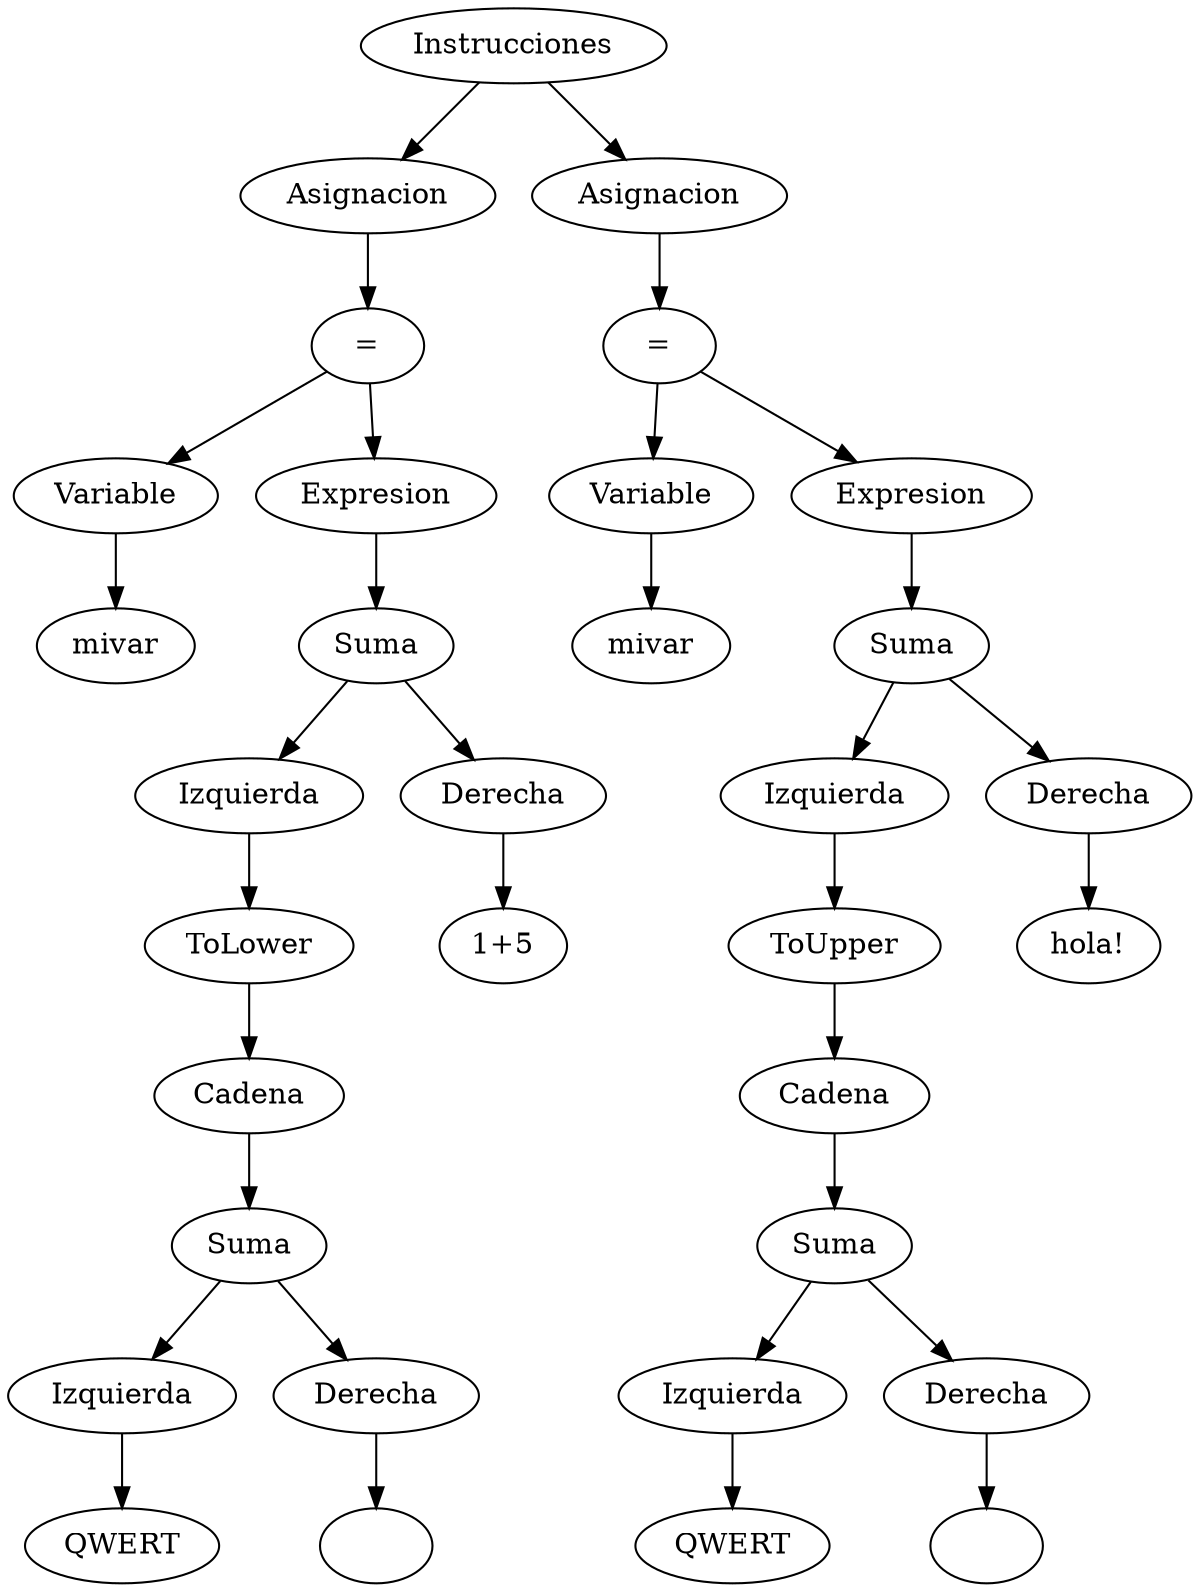 digraph AST {
node [shape=ellipse];
rankdir=TB;
node0[label="Instrucciones"];
node0->node29
node29[label="Asignacion"];
node29igual[label="="];
node291[label="Variable"];
node291 -> node29hijo0
node29hijo0[label="mivar"];
node292[label="Expresion"];
node292 -> node231
node231[label="Suma"];
node231derecha[label="Izquierda"];
node231derecha -> node211
node211[label="ToLower"];
node211cadena[label="Cadena"];
node211cadena -> node226
node226[label="Suma"];
node226derecha[label="Izquierda"];
node226derecha -> node226hijo0
node226hijo0[label="QWERT"];
node226izquierda[label="Derecha"];
node226izquierda -> node226hijo1
node226hijo1[label=" "];
node226 -> node226derecha;
node226 -> node226izquierda;
node211->node211cadena;
node231izquierda[label="Derecha"];
node231izquierda -> node231hijo0
node231hijo0[label="1+5"];
node231 -> node231derecha;
node231 -> node231izquierda;
node29igual->node291;
node29igual->node292;
node29->node29igual;
node0->node39
node39[label="Asignacion"];
node39igual[label="="];
node391[label="Variable"];
node391 -> node39hijo0
node39hijo0[label="mivar"];
node392[label="Expresion"];
node392 -> node331
node331[label="Suma"];
node331derecha[label="Izquierda"];
node331derecha -> node311
node311[label="ToUpper"];
node311cadena[label="Cadena"];
node311cadena -> node326
node326[label="Suma"];
node326derecha[label="Izquierda"];
node326derecha -> node326hijo0
node326hijo0[label="QWERT"];
node326izquierda[label="Derecha"];
node326izquierda -> node326hijo1
node326hijo1[label=" "];
node326 -> node326derecha;
node326 -> node326izquierda;
node311->node311cadena;
node331izquierda[label="Derecha"];
node331izquierda -> node331hijo0
node331hijo0[label="hola!"];
node331 -> node331derecha;
node331 -> node331izquierda;
node39igual->node391;
node39igual->node392;
node39->node39igual;
}